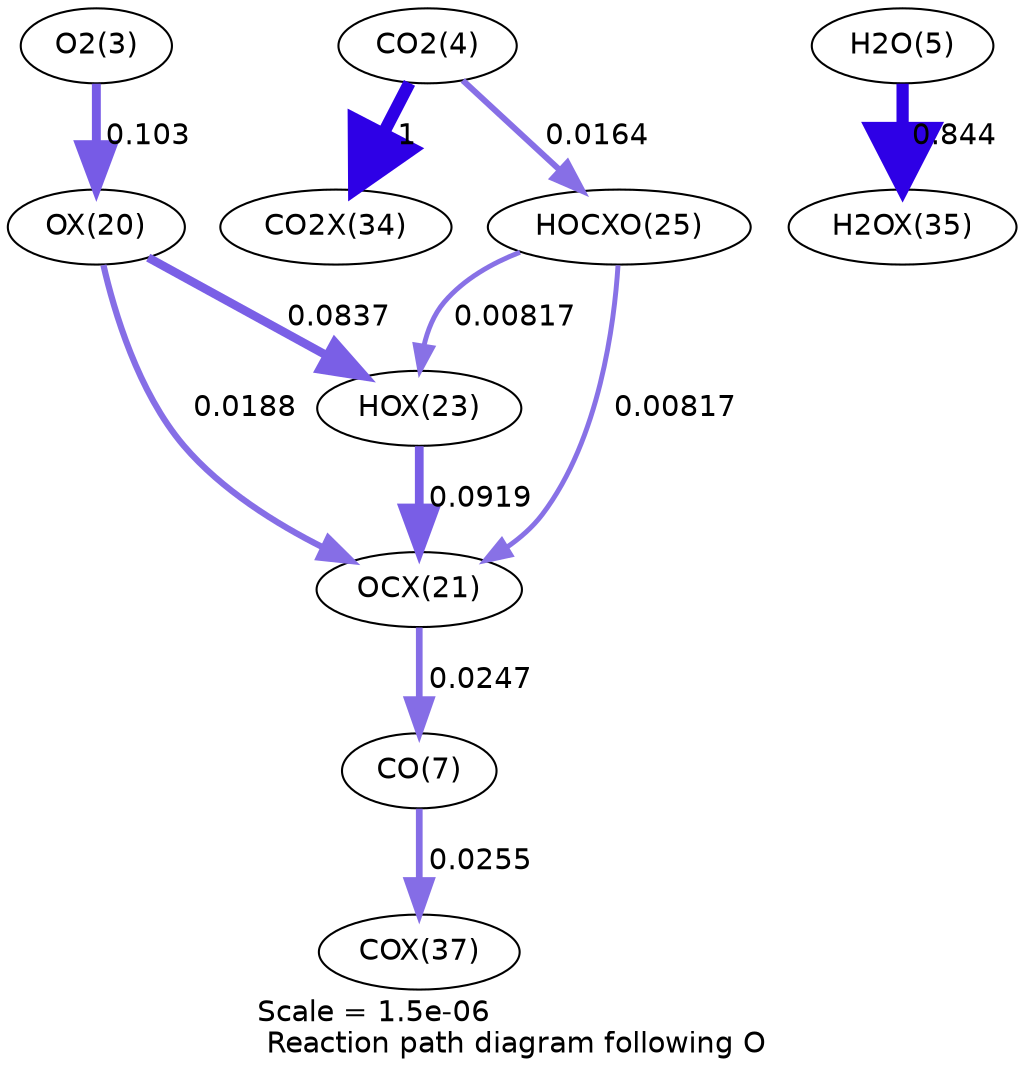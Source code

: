digraph reaction_paths {
center=1;
s5 -> s23[fontname="Helvetica", penwidth=4.28, arrowsize=2.14, color="0.7, 0.603, 0.9"
, label=" 0.103"];
s23 -> s26[fontname="Helvetica", penwidth=4.13, arrowsize=2.06, color="0.7, 0.584, 0.9"
, label=" 0.0837"];
s23 -> s24[fontname="Helvetica", penwidth=3, arrowsize=1.5, color="0.7, 0.519, 0.9"
, label=" 0.0188"];
s26 -> s24[fontname="Helvetica", penwidth=4.2, arrowsize=2.1, color="0.7, 0.592, 0.9"
, label=" 0.0919"];
s28 -> s26[fontname="Helvetica", penwidth=2.37, arrowsize=1.19, color="0.7, 0.508, 0.9"
, label=" 0.00817"];
s7 -> s33[fontname="Helvetica", penwidth=5.87, arrowsize=2.94, color="0.7, 1.34, 0.9"
, label=" 0.844"];
s24 -> s9[fontname="Helvetica", penwidth=3.21, arrowsize=1.6, color="0.7, 0.525, 0.9"
, label=" 0.0247"];
s9 -> s35[fontname="Helvetica", penwidth=3.23, arrowsize=1.62, color="0.7, 0.526, 0.9"
, label=" 0.0255"];
s28 -> s24[fontname="Helvetica", penwidth=2.37, arrowsize=1.19, color="0.7, 0.508, 0.9"
, label=" 0.00817"];
s6 -> s28[fontname="Helvetica", penwidth=2.89, arrowsize=1.45, color="0.7, 0.516, 0.9"
, label=" 0.0164"];
s6 -> s32[fontname="Helvetica", penwidth=6, arrowsize=3, color="0.7, 1.5, 0.9"
, label=" 1"];
s5 [ fontname="Helvetica", label="O2(3)"];
s6 [ fontname="Helvetica", label="CO2(4)"];
s7 [ fontname="Helvetica", label="H2O(5)"];
s9 [ fontname="Helvetica", label="CO(7)"];
s23 [ fontname="Helvetica", label="OX(20)"];
s24 [ fontname="Helvetica", label="OCX(21)"];
s26 [ fontname="Helvetica", label="HOX(23)"];
s28 [ fontname="Helvetica", label="HOCXO(25)"];
s32 [ fontname="Helvetica", label="CO2X(34)"];
s33 [ fontname="Helvetica", label="H2OX(35)"];
s35 [ fontname="Helvetica", label="COX(37)"];
 label = "Scale = 1.5e-06\l Reaction path diagram following O";
 fontname = "Helvetica";
}
